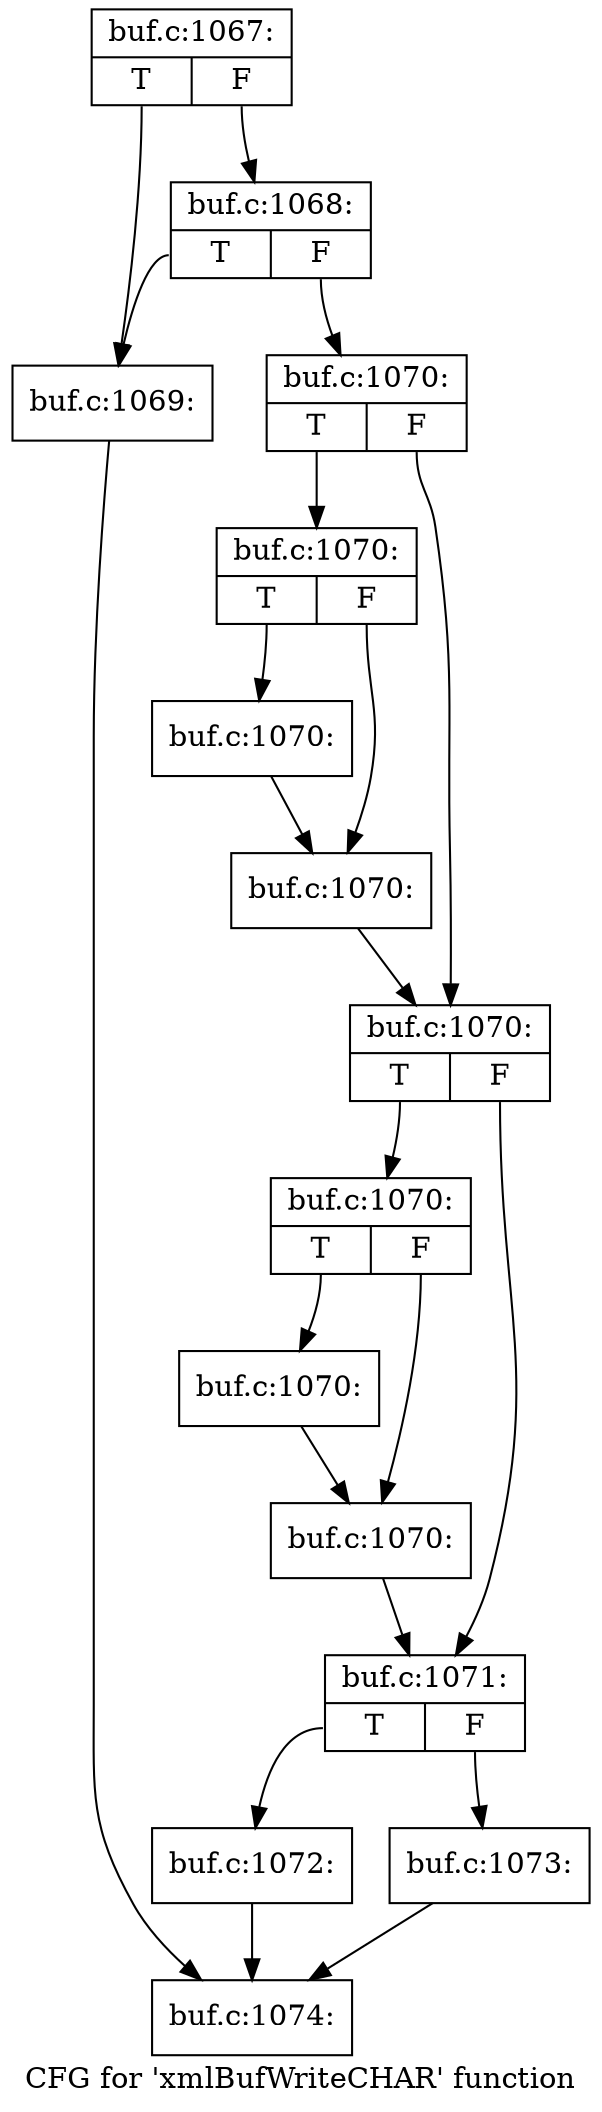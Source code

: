 digraph "CFG for 'xmlBufWriteCHAR' function" {
	label="CFG for 'xmlBufWriteCHAR' function";

	Node0x5630d50 [shape=record,label="{buf.c:1067:|{<s0>T|<s1>F}}"];
	Node0x5630d50:s0 -> Node0x56273c0;
	Node0x5630d50:s1 -> Node0x5627460;
	Node0x5627460 [shape=record,label="{buf.c:1068:|{<s0>T|<s1>F}}"];
	Node0x5627460:s0 -> Node0x56273c0;
	Node0x5627460:s1 -> Node0x5627410;
	Node0x56273c0 [shape=record,label="{buf.c:1069:}"];
	Node0x56273c0 -> Node0x5631080;
	Node0x5627410 [shape=record,label="{buf.c:1070:|{<s0>T|<s1>F}}"];
	Node0x5627410:s0 -> Node0x5631e70;
	Node0x5627410:s1 -> Node0x5631ec0;
	Node0x5631e70 [shape=record,label="{buf.c:1070:|{<s0>T|<s1>F}}"];
	Node0x5631e70:s0 -> Node0x5632440;
	Node0x5631e70:s1 -> Node0x5632490;
	Node0x5632440 [shape=record,label="{buf.c:1070:}"];
	Node0x5632440 -> Node0x5632490;
	Node0x5632490 [shape=record,label="{buf.c:1070:}"];
	Node0x5632490 -> Node0x5631ec0;
	Node0x5631ec0 [shape=record,label="{buf.c:1070:|{<s0>T|<s1>F}}"];
	Node0x5631ec0:s0 -> Node0x5632b30;
	Node0x5631ec0:s1 -> Node0x5632b80;
	Node0x5632b30 [shape=record,label="{buf.c:1070:|{<s0>T|<s1>F}}"];
	Node0x5632b30:s0 -> Node0x5633100;
	Node0x5632b30:s1 -> Node0x5633150;
	Node0x5633100 [shape=record,label="{buf.c:1070:}"];
	Node0x5633100 -> Node0x5633150;
	Node0x5633150 [shape=record,label="{buf.c:1070:}"];
	Node0x5633150 -> Node0x5632b80;
	Node0x5632b80 [shape=record,label="{buf.c:1071:|{<s0>T|<s1>F}}"];
	Node0x5632b80:s0 -> Node0x5633850;
	Node0x5632b80:s1 -> Node0x56338a0;
	Node0x5633850 [shape=record,label="{buf.c:1072:}"];
	Node0x5633850 -> Node0x5631080;
	Node0x56338a0 [shape=record,label="{buf.c:1073:}"];
	Node0x56338a0 -> Node0x5631080;
	Node0x5631080 [shape=record,label="{buf.c:1074:}"];
}
